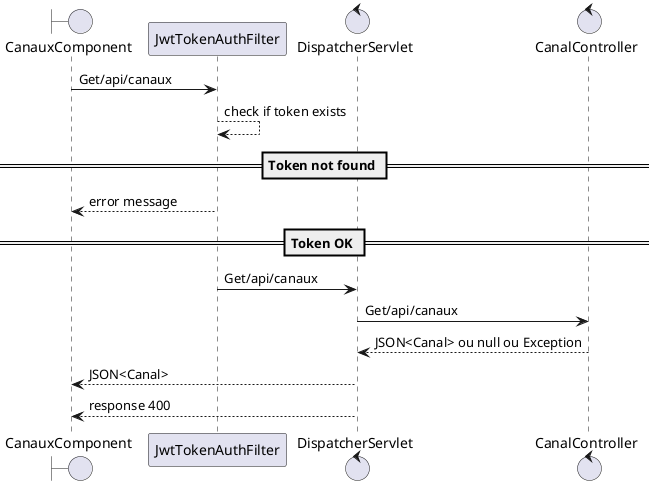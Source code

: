 == listerCanauxById ==

@startuml
boundary CanauxComponent
participant JwtTokenAuthFilter
control DispatcherServlet 
control CanalController 


CanauxComponent -> JwtTokenAuthFilter : Get/api/canaux 
JwtTokenAuthFilter --> JwtTokenAuthFilter : check if token exists
==Token not found ==
JwtTokenAuthFilter --> CanauxComponent : error message 
==Token OK ==
JwtTokenAuthFilter -> DispatcherServlet : Get/api/canaux
DispatcherServlet -> CanalController : Get/api/canaux
CanalController --> DispatcherServlet : JSON<Canal> ou null ou Exception
DispatcherServlet --> CanauxComponent : JSON<Canal>
DispatcherServlet --> CanauxComponent : response 400
@enduml